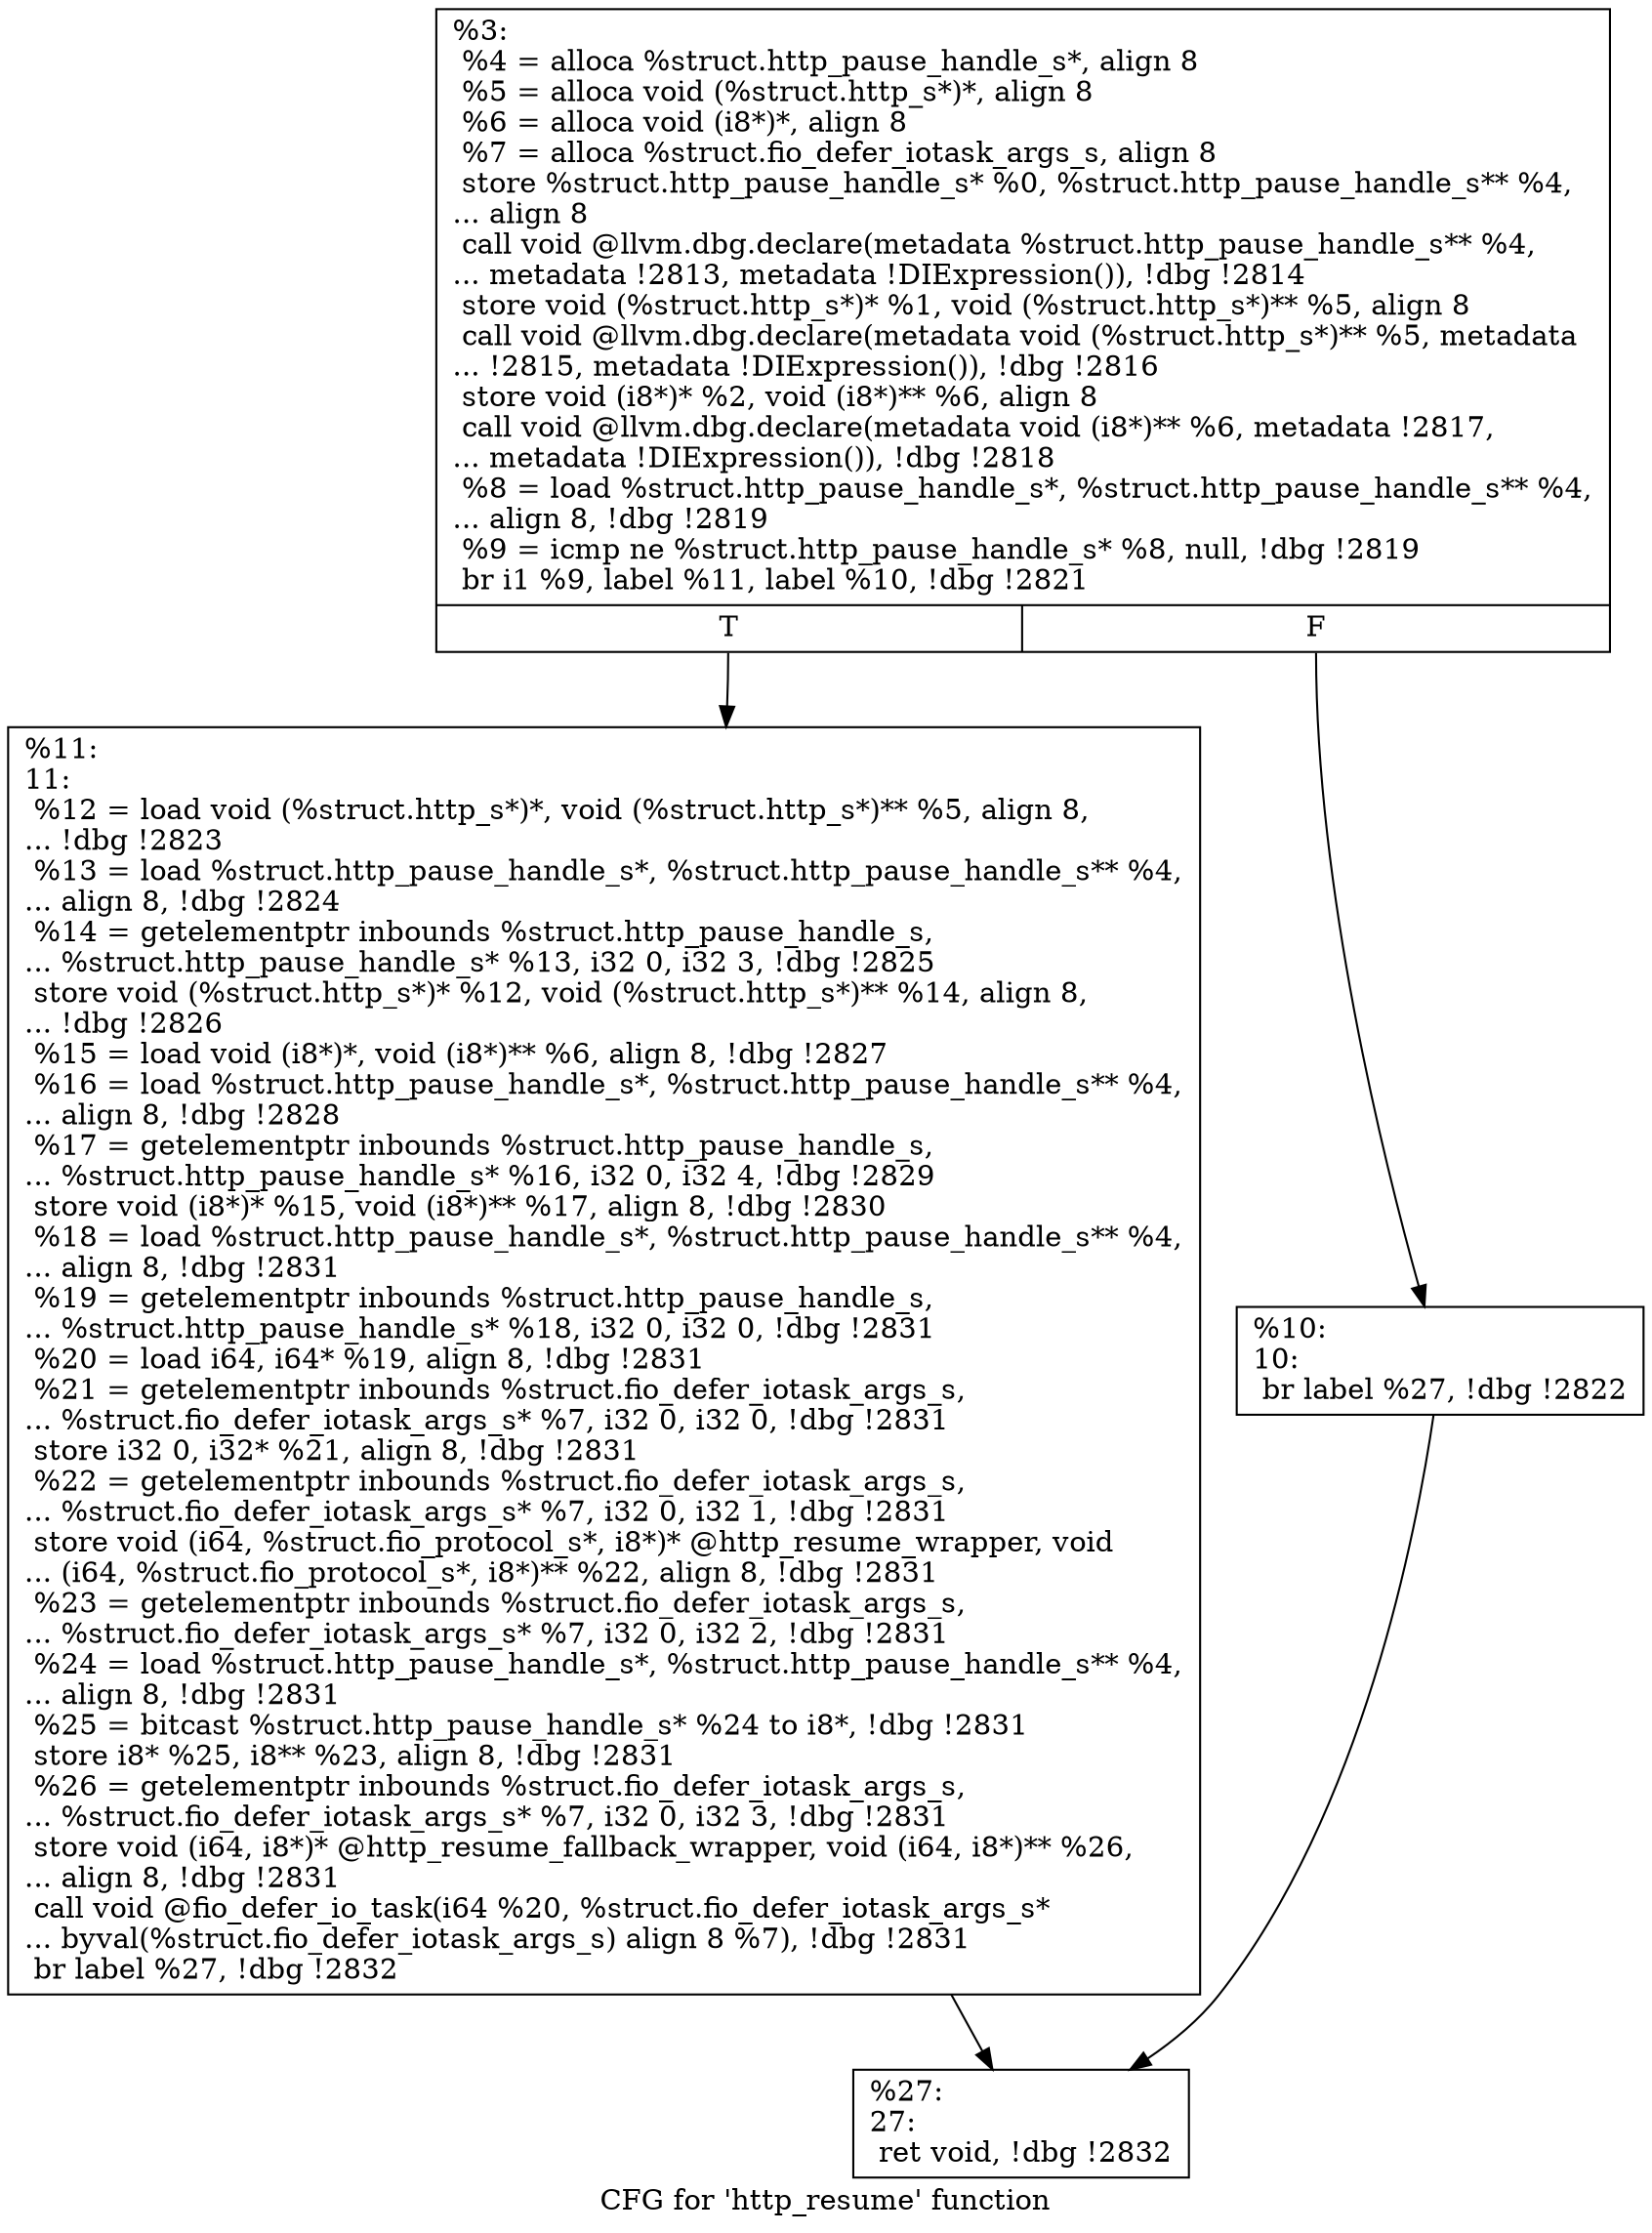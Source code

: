 digraph "CFG for 'http_resume' function" {
	label="CFG for 'http_resume' function";

	Node0x556852341120 [shape=record,label="{%3:\l  %4 = alloca %struct.http_pause_handle_s*, align 8\l  %5 = alloca void (%struct.http_s*)*, align 8\l  %6 = alloca void (i8*)*, align 8\l  %7 = alloca %struct.fio_defer_iotask_args_s, align 8\l  store %struct.http_pause_handle_s* %0, %struct.http_pause_handle_s** %4,\l... align 8\l  call void @llvm.dbg.declare(metadata %struct.http_pause_handle_s** %4,\l... metadata !2813, metadata !DIExpression()), !dbg !2814\l  store void (%struct.http_s*)* %1, void (%struct.http_s*)** %5, align 8\l  call void @llvm.dbg.declare(metadata void (%struct.http_s*)** %5, metadata\l... !2815, metadata !DIExpression()), !dbg !2816\l  store void (i8*)* %2, void (i8*)** %6, align 8\l  call void @llvm.dbg.declare(metadata void (i8*)** %6, metadata !2817,\l... metadata !DIExpression()), !dbg !2818\l  %8 = load %struct.http_pause_handle_s*, %struct.http_pause_handle_s** %4,\l... align 8, !dbg !2819\l  %9 = icmp ne %struct.http_pause_handle_s* %8, null, !dbg !2819\l  br i1 %9, label %11, label %10, !dbg !2821\l|{<s0>T|<s1>F}}"];
	Node0x556852341120:s0 -> Node0x556852341f90;
	Node0x556852341120:s1 -> Node0x556852341f40;
	Node0x556852341f40 [shape=record,label="{%10:\l10:                                               \l  br label %27, !dbg !2822\l}"];
	Node0x556852341f40 -> Node0x556852341fe0;
	Node0x556852341f90 [shape=record,label="{%11:\l11:                                               \l  %12 = load void (%struct.http_s*)*, void (%struct.http_s*)** %5, align 8,\l... !dbg !2823\l  %13 = load %struct.http_pause_handle_s*, %struct.http_pause_handle_s** %4,\l... align 8, !dbg !2824\l  %14 = getelementptr inbounds %struct.http_pause_handle_s,\l... %struct.http_pause_handle_s* %13, i32 0, i32 3, !dbg !2825\l  store void (%struct.http_s*)* %12, void (%struct.http_s*)** %14, align 8,\l... !dbg !2826\l  %15 = load void (i8*)*, void (i8*)** %6, align 8, !dbg !2827\l  %16 = load %struct.http_pause_handle_s*, %struct.http_pause_handle_s** %4,\l... align 8, !dbg !2828\l  %17 = getelementptr inbounds %struct.http_pause_handle_s,\l... %struct.http_pause_handle_s* %16, i32 0, i32 4, !dbg !2829\l  store void (i8*)* %15, void (i8*)** %17, align 8, !dbg !2830\l  %18 = load %struct.http_pause_handle_s*, %struct.http_pause_handle_s** %4,\l... align 8, !dbg !2831\l  %19 = getelementptr inbounds %struct.http_pause_handle_s,\l... %struct.http_pause_handle_s* %18, i32 0, i32 0, !dbg !2831\l  %20 = load i64, i64* %19, align 8, !dbg !2831\l  %21 = getelementptr inbounds %struct.fio_defer_iotask_args_s,\l... %struct.fio_defer_iotask_args_s* %7, i32 0, i32 0, !dbg !2831\l  store i32 0, i32* %21, align 8, !dbg !2831\l  %22 = getelementptr inbounds %struct.fio_defer_iotask_args_s,\l... %struct.fio_defer_iotask_args_s* %7, i32 0, i32 1, !dbg !2831\l  store void (i64, %struct.fio_protocol_s*, i8*)* @http_resume_wrapper, void\l... (i64, %struct.fio_protocol_s*, i8*)** %22, align 8, !dbg !2831\l  %23 = getelementptr inbounds %struct.fio_defer_iotask_args_s,\l... %struct.fio_defer_iotask_args_s* %7, i32 0, i32 2, !dbg !2831\l  %24 = load %struct.http_pause_handle_s*, %struct.http_pause_handle_s** %4,\l... align 8, !dbg !2831\l  %25 = bitcast %struct.http_pause_handle_s* %24 to i8*, !dbg !2831\l  store i8* %25, i8** %23, align 8, !dbg !2831\l  %26 = getelementptr inbounds %struct.fio_defer_iotask_args_s,\l... %struct.fio_defer_iotask_args_s* %7, i32 0, i32 3, !dbg !2831\l  store void (i64, i8*)* @http_resume_fallback_wrapper, void (i64, i8*)** %26,\l... align 8, !dbg !2831\l  call void @fio_defer_io_task(i64 %20, %struct.fio_defer_iotask_args_s*\l... byval(%struct.fio_defer_iotask_args_s) align 8 %7), !dbg !2831\l  br label %27, !dbg !2832\l}"];
	Node0x556852341f90 -> Node0x556852341fe0;
	Node0x556852341fe0 [shape=record,label="{%27:\l27:                                               \l  ret void, !dbg !2832\l}"];
}
